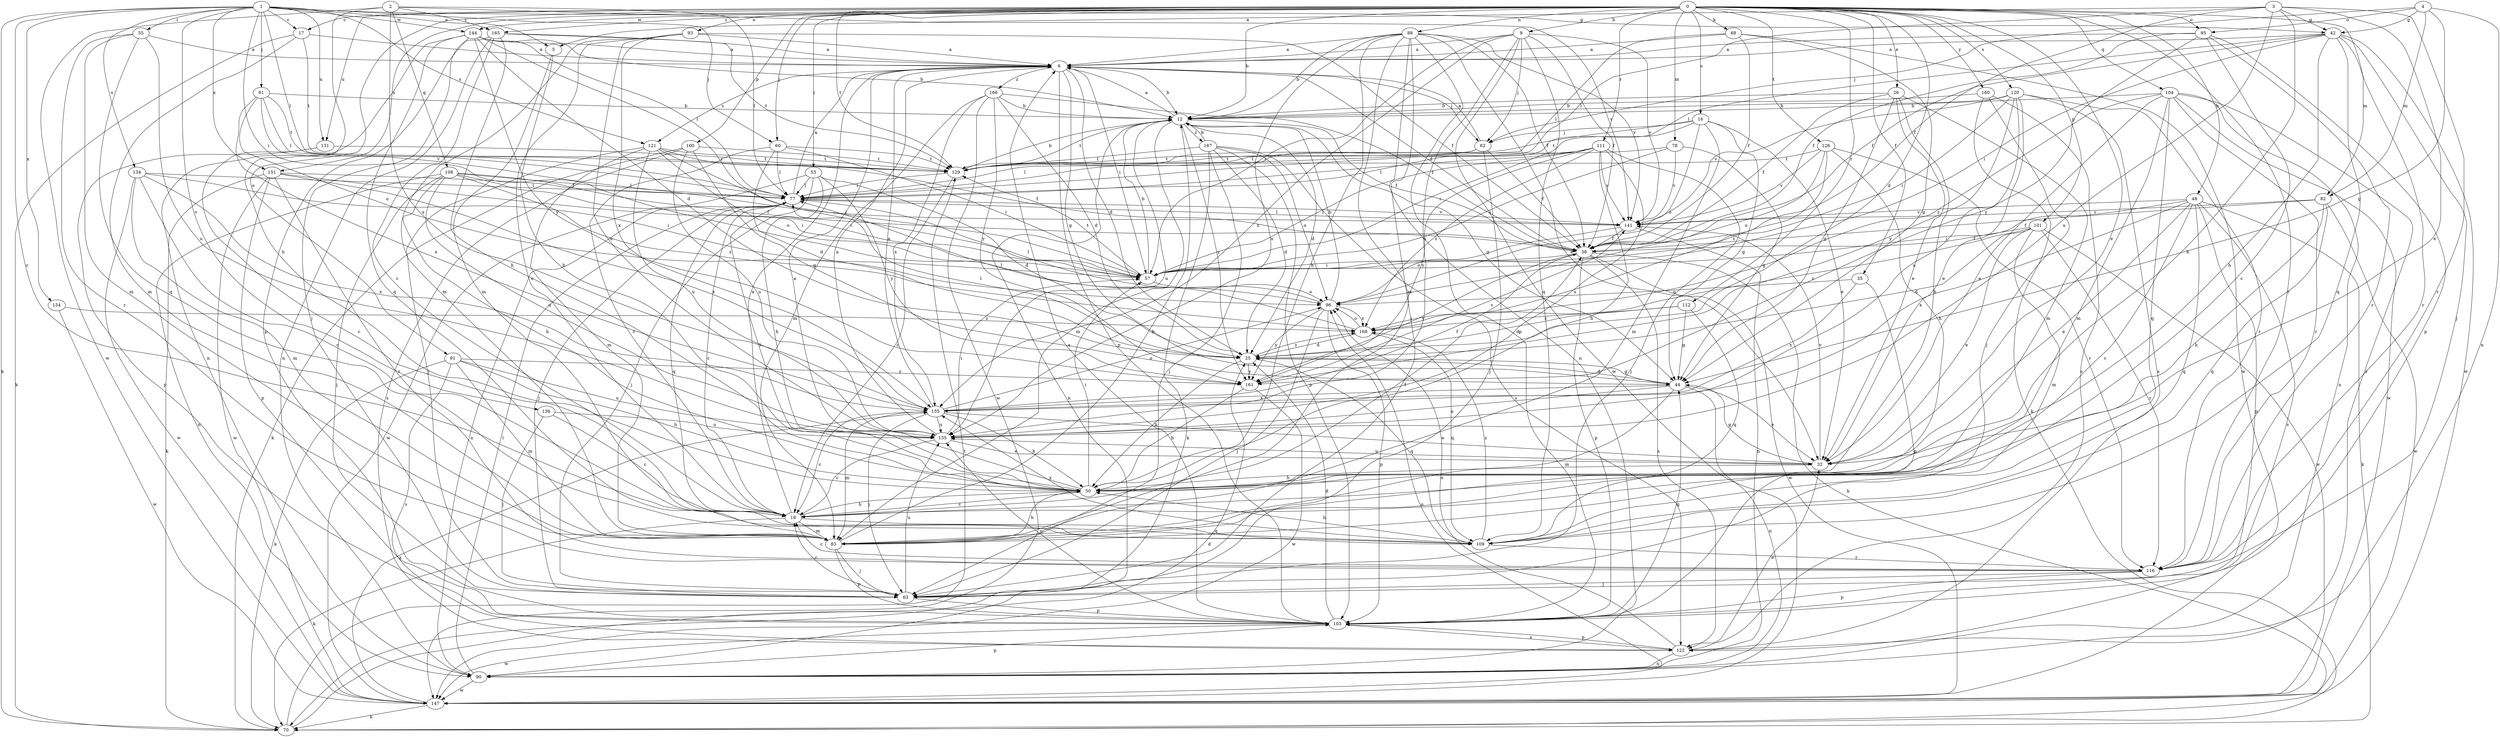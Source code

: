 strict digraph  {
0;
1;
2;
3;
4;
5;
6;
9;
12;
16;
17;
18;
25;
26;
32;
35;
38;
42;
44;
48;
50;
53;
55;
57;
60;
61;
62;
63;
68;
70;
77;
78;
82;
83;
88;
90;
91;
93;
95;
96;
100;
101;
103;
104;
108;
109;
111;
112;
116;
120;
121;
122;
126;
129;
131;
134;
135;
136;
141;
144;
147;
151;
154;
155;
160;
161;
165;
166;
167;
168;
0 -> 9  [label=b];
0 -> 12  [label=b];
0 -> 16  [label=c];
0 -> 17  [label=c];
0 -> 25  [label=d];
0 -> 26  [label=e];
0 -> 32  [label=e];
0 -> 35  [label=f];
0 -> 48  [label=h];
0 -> 53  [label=i];
0 -> 60  [label=j];
0 -> 68  [label=k];
0 -> 78  [label=m];
0 -> 82  [label=m];
0 -> 88  [label=n];
0 -> 91  [label=o];
0 -> 93  [label=o];
0 -> 95  [label=o];
0 -> 100  [label=p];
0 -> 101  [label=p];
0 -> 104  [label=q];
0 -> 111  [label=r];
0 -> 112  [label=r];
0 -> 116  [label=r];
0 -> 120  [label=s];
0 -> 126  [label=t];
0 -> 129  [label=t];
0 -> 131  [label=u];
0 -> 144  [label=w];
0 -> 151  [label=x];
0 -> 160  [label=y];
0 -> 165  [label=z];
1 -> 5  [label=a];
1 -> 17  [label=c];
1 -> 18  [label=c];
1 -> 42  [label=g];
1 -> 55  [label=i];
1 -> 57  [label=i];
1 -> 60  [label=j];
1 -> 61  [label=j];
1 -> 70  [label=k];
1 -> 77  [label=l];
1 -> 121  [label=s];
1 -> 131  [label=u];
1 -> 134  [label=u];
1 -> 136  [label=v];
1 -> 144  [label=w];
1 -> 151  [label=x];
1 -> 154  [label=x];
2 -> 50  [label=h];
2 -> 77  [label=l];
2 -> 108  [label=q];
2 -> 141  [label=v];
2 -> 147  [label=w];
2 -> 155  [label=x];
2 -> 165  [label=z];
3 -> 5  [label=a];
3 -> 32  [label=e];
3 -> 38  [label=f];
3 -> 42  [label=g];
3 -> 50  [label=h];
3 -> 77  [label=l];
3 -> 116  [label=r];
3 -> 135  [label=u];
4 -> 42  [label=g];
4 -> 44  [label=g];
4 -> 62  [label=j];
4 -> 82  [label=m];
4 -> 90  [label=n];
4 -> 95  [label=o];
5 -> 50  [label=h];
5 -> 83  [label=m];
6 -> 12  [label=b];
6 -> 25  [label=d];
6 -> 38  [label=f];
6 -> 44  [label=g];
6 -> 57  [label=i];
6 -> 62  [label=j];
6 -> 103  [label=p];
6 -> 121  [label=s];
6 -> 166  [label=z];
9 -> 6  [label=a];
9 -> 38  [label=f];
9 -> 57  [label=i];
9 -> 62  [label=j];
9 -> 109  [label=q];
9 -> 135  [label=u];
9 -> 141  [label=v];
9 -> 147  [label=w];
9 -> 155  [label=x];
12 -> 6  [label=a];
12 -> 25  [label=d];
12 -> 38  [label=f];
12 -> 44  [label=g];
12 -> 83  [label=m];
12 -> 90  [label=n];
12 -> 129  [label=t];
12 -> 135  [label=u];
12 -> 161  [label=y];
12 -> 167  [label=z];
16 -> 32  [label=e];
16 -> 44  [label=g];
16 -> 57  [label=i];
16 -> 62  [label=j];
16 -> 83  [label=m];
16 -> 96  [label=o];
16 -> 129  [label=t];
17 -> 6  [label=a];
17 -> 70  [label=k];
17 -> 83  [label=m];
17 -> 129  [label=t];
18 -> 6  [label=a];
18 -> 38  [label=f];
18 -> 50  [label=h];
18 -> 70  [label=k];
18 -> 83  [label=m];
18 -> 109  [label=q];
25 -> 44  [label=g];
25 -> 50  [label=h];
25 -> 77  [label=l];
25 -> 109  [label=q];
25 -> 161  [label=y];
25 -> 168  [label=z];
26 -> 12  [label=b];
26 -> 32  [label=e];
26 -> 38  [label=f];
26 -> 44  [label=g];
26 -> 50  [label=h];
26 -> 83  [label=m];
32 -> 44  [label=g];
32 -> 50  [label=h];
32 -> 135  [label=u];
32 -> 141  [label=v];
35 -> 96  [label=o];
35 -> 103  [label=p];
35 -> 155  [label=x];
38 -> 57  [label=i];
38 -> 70  [label=k];
38 -> 103  [label=p];
38 -> 122  [label=s];
38 -> 147  [label=w];
38 -> 161  [label=y];
42 -> 6  [label=a];
42 -> 38  [label=f];
42 -> 50  [label=h];
42 -> 57  [label=i];
42 -> 63  [label=j];
42 -> 77  [label=l];
42 -> 109  [label=q];
42 -> 116  [label=r];
42 -> 147  [label=w];
44 -> 25  [label=d];
44 -> 32  [label=e];
44 -> 83  [label=m];
44 -> 90  [label=n];
44 -> 135  [label=u];
44 -> 155  [label=x];
48 -> 18  [label=c];
48 -> 32  [label=e];
48 -> 57  [label=i];
48 -> 70  [label=k];
48 -> 103  [label=p];
48 -> 109  [label=q];
48 -> 122  [label=s];
48 -> 141  [label=v];
48 -> 155  [label=x];
50 -> 6  [label=a];
50 -> 18  [label=c];
50 -> 57  [label=i];
50 -> 77  [label=l];
53 -> 25  [label=d];
53 -> 50  [label=h];
53 -> 63  [label=j];
53 -> 77  [label=l];
53 -> 147  [label=w];
53 -> 161  [label=y];
55 -> 6  [label=a];
55 -> 83  [label=m];
55 -> 109  [label=q];
55 -> 116  [label=r];
55 -> 135  [label=u];
57 -> 12  [label=b];
57 -> 96  [label=o];
57 -> 129  [label=t];
60 -> 18  [label=c];
60 -> 25  [label=d];
60 -> 57  [label=i];
60 -> 77  [label=l];
60 -> 129  [label=t];
61 -> 12  [label=b];
61 -> 77  [label=l];
61 -> 96  [label=o];
61 -> 129  [label=t];
61 -> 141  [label=v];
61 -> 155  [label=x];
62 -> 6  [label=a];
62 -> 38  [label=f];
62 -> 63  [label=j];
62 -> 77  [label=l];
62 -> 129  [label=t];
63 -> 18  [label=c];
63 -> 103  [label=p];
63 -> 135  [label=u];
68 -> 6  [label=a];
68 -> 38  [label=f];
68 -> 44  [label=g];
68 -> 77  [label=l];
68 -> 147  [label=w];
70 -> 25  [label=d];
70 -> 129  [label=t];
77 -> 6  [label=a];
77 -> 18  [label=c];
77 -> 63  [label=j];
77 -> 90  [label=n];
77 -> 109  [label=q];
77 -> 141  [label=v];
78 -> 44  [label=g];
78 -> 57  [label=i];
78 -> 129  [label=t];
78 -> 141  [label=v];
82 -> 38  [label=f];
82 -> 50  [label=h];
82 -> 109  [label=q];
82 -> 141  [label=v];
82 -> 147  [label=w];
83 -> 12  [label=b];
83 -> 50  [label=h];
83 -> 63  [label=j];
83 -> 103  [label=p];
88 -> 6  [label=a];
88 -> 12  [label=b];
88 -> 32  [label=e];
88 -> 38  [label=f];
88 -> 50  [label=h];
88 -> 63  [label=j];
88 -> 83  [label=m];
88 -> 90  [label=n];
88 -> 103  [label=p];
88 -> 135  [label=u];
88 -> 141  [label=v];
90 -> 77  [label=l];
90 -> 103  [label=p];
90 -> 147  [label=w];
91 -> 50  [label=h];
91 -> 70  [label=k];
91 -> 83  [label=m];
91 -> 122  [label=s];
91 -> 135  [label=u];
91 -> 161  [label=y];
93 -> 6  [label=a];
93 -> 18  [label=c];
93 -> 38  [label=f];
93 -> 83  [label=m];
93 -> 135  [label=u];
93 -> 155  [label=x];
95 -> 6  [label=a];
95 -> 18  [label=c];
95 -> 38  [label=f];
95 -> 103  [label=p];
95 -> 116  [label=r];
95 -> 161  [label=y];
96 -> 12  [label=b];
96 -> 63  [label=j];
96 -> 77  [label=l];
96 -> 103  [label=p];
96 -> 161  [label=y];
96 -> 168  [label=z];
100 -> 44  [label=g];
100 -> 70  [label=k];
100 -> 122  [label=s];
100 -> 129  [label=t];
100 -> 135  [label=u];
101 -> 25  [label=d];
101 -> 32  [label=e];
101 -> 38  [label=f];
101 -> 83  [label=m];
101 -> 116  [label=r];
101 -> 147  [label=w];
101 -> 168  [label=z];
103 -> 6  [label=a];
103 -> 25  [label=d];
103 -> 44  [label=g];
103 -> 122  [label=s];
103 -> 135  [label=u];
103 -> 147  [label=w];
104 -> 12  [label=b];
104 -> 32  [label=e];
104 -> 83  [label=m];
104 -> 90  [label=n];
104 -> 109  [label=q];
104 -> 116  [label=r];
104 -> 122  [label=s];
104 -> 147  [label=w];
104 -> 168  [label=z];
108 -> 38  [label=f];
108 -> 50  [label=h];
108 -> 57  [label=i];
108 -> 63  [label=j];
108 -> 77  [label=l];
108 -> 90  [label=n];
108 -> 135  [label=u];
108 -> 168  [label=z];
109 -> 50  [label=h];
109 -> 116  [label=r];
109 -> 155  [label=x];
109 -> 168  [label=z];
111 -> 50  [label=h];
111 -> 57  [label=i];
111 -> 63  [label=j];
111 -> 77  [label=l];
111 -> 129  [label=t];
111 -> 135  [label=u];
111 -> 141  [label=v];
111 -> 161  [label=y];
111 -> 168  [label=z];
112 -> 25  [label=d];
112 -> 44  [label=g];
112 -> 109  [label=q];
112 -> 168  [label=z];
116 -> 18  [label=c];
116 -> 63  [label=j];
116 -> 103  [label=p];
120 -> 12  [label=b];
120 -> 32  [label=e];
120 -> 57  [label=i];
120 -> 116  [label=r];
120 -> 122  [label=s];
120 -> 135  [label=u];
120 -> 141  [label=v];
120 -> 161  [label=y];
121 -> 38  [label=f];
121 -> 57  [label=i];
121 -> 63  [label=j];
121 -> 83  [label=m];
121 -> 96  [label=o];
121 -> 129  [label=t];
121 -> 135  [label=u];
122 -> 32  [label=e];
122 -> 90  [label=n];
122 -> 96  [label=o];
122 -> 103  [label=p];
126 -> 50  [label=h];
126 -> 96  [label=o];
126 -> 116  [label=r];
126 -> 129  [label=t];
126 -> 141  [label=v];
126 -> 168  [label=z];
129 -> 12  [label=b];
129 -> 18  [label=c];
129 -> 77  [label=l];
131 -> 18  [label=c];
131 -> 103  [label=p];
131 -> 129  [label=t];
134 -> 18  [label=c];
134 -> 57  [label=i];
134 -> 77  [label=l];
134 -> 83  [label=m];
134 -> 147  [label=w];
134 -> 155  [label=x];
135 -> 6  [label=a];
135 -> 18  [label=c];
135 -> 32  [label=e];
135 -> 57  [label=i];
136 -> 18  [label=c];
136 -> 63  [label=j];
136 -> 135  [label=u];
141 -> 38  [label=f];
141 -> 77  [label=l];
141 -> 90  [label=n];
141 -> 96  [label=o];
144 -> 6  [label=a];
144 -> 12  [label=b];
144 -> 25  [label=d];
144 -> 57  [label=i];
144 -> 77  [label=l];
144 -> 90  [label=n];
144 -> 103  [label=p];
144 -> 109  [label=q];
144 -> 161  [label=y];
147 -> 70  [label=k];
147 -> 96  [label=o];
147 -> 155  [label=x];
151 -> 57  [label=i];
151 -> 70  [label=k];
151 -> 77  [label=l];
151 -> 103  [label=p];
151 -> 116  [label=r];
151 -> 147  [label=w];
151 -> 155  [label=x];
154 -> 147  [label=w];
154 -> 168  [label=z];
155 -> 6  [label=a];
155 -> 18  [label=c];
155 -> 32  [label=e];
155 -> 38  [label=f];
155 -> 50  [label=h];
155 -> 63  [label=j];
155 -> 83  [label=m];
155 -> 96  [label=o];
155 -> 135  [label=u];
160 -> 12  [label=b];
160 -> 63  [label=j];
160 -> 70  [label=k];
160 -> 122  [label=s];
161 -> 50  [label=h];
161 -> 141  [label=v];
161 -> 147  [label=w];
165 -> 6  [label=a];
165 -> 18  [label=c];
165 -> 50  [label=h];
165 -> 63  [label=j];
165 -> 90  [label=n];
165 -> 129  [label=t];
166 -> 12  [label=b];
166 -> 25  [label=d];
166 -> 38  [label=f];
166 -> 83  [label=m];
166 -> 147  [label=w];
166 -> 155  [label=x];
166 -> 161  [label=y];
167 -> 12  [label=b];
167 -> 25  [label=d];
167 -> 63  [label=j];
167 -> 70  [label=k];
167 -> 96  [label=o];
167 -> 103  [label=p];
167 -> 122  [label=s];
167 -> 129  [label=t];
168 -> 25  [label=d];
168 -> 77  [label=l];
168 -> 96  [label=o];
168 -> 109  [label=q];
}
